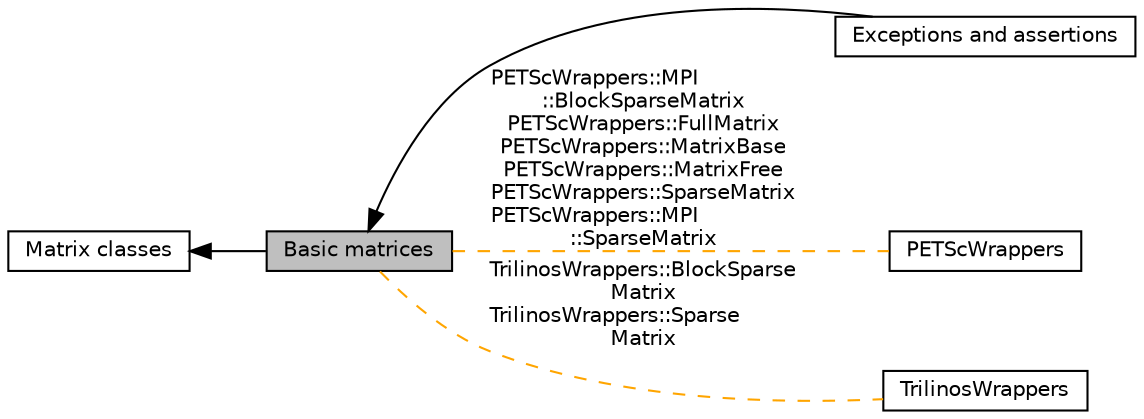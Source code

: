 digraph "Basic matrices"
{
  edge [fontname="Helvetica",fontsize="10",labelfontname="Helvetica",labelfontsize="10"];
  node [fontname="Helvetica",fontsize="10",shape=box];
  rankdir=LR;
  Node3 [label="Exceptions and assertions",height=0.2,width=0.4,color="black", fillcolor="white", style="filled",URL="$group__Exceptions.html",tooltip="This module contains classes that are used in the exception mechanism of deal.II."];
  Node4 [label="PETScWrappers",height=0.2,width=0.4,color="black", fillcolor="white", style="filled",URL="$group__PETScWrappers.html",tooltip="The classes in this module are wrappers around functionality provided by the PETSc library...."];
  Node1 [label="Basic matrices",height=0.2,width=0.4,color="black", fillcolor="grey75", style="filled", fontcolor="black",tooltip="These are the actual matrix classes provided by deal.II. It is possible to store values in them and r..."];
  Node2 [label="Matrix classes",height=0.2,width=0.4,color="black", fillcolor="white", style="filled",URL="$group__Matrices.html",tooltip="deal.II comes with a number of different matrix classes, tailored to the various purposes for which m..."];
  Node5 [label="TrilinosWrappers",height=0.2,width=0.4,color="black", fillcolor="white", style="filled",URL="$group__TrilinosWrappers.html",tooltip="The classes in this module are wrappers around functionality provided by the Trilinos library...."];
  Node2->Node1 [shape=plaintext, dir="back", style="solid"];
  Node1->Node3 [shape=plaintext, dir="back", style="solid"];
  Node1->Node4 [shape=plaintext, label="PETScWrappers::MPI\l::BlockSparseMatrix\nPETScWrappers::FullMatrix\nPETScWrappers::MatrixBase\nPETScWrappers::MatrixFree\nPETScWrappers::SparseMatrix\nPETScWrappers::MPI\l::SparseMatrix", color="orange", dir="none", style="dashed"];
  Node1->Node5 [shape=plaintext, label="TrilinosWrappers::BlockSparse\lMatrix\nTrilinosWrappers::Sparse\lMatrix", color="orange", dir="none", style="dashed"];
}
